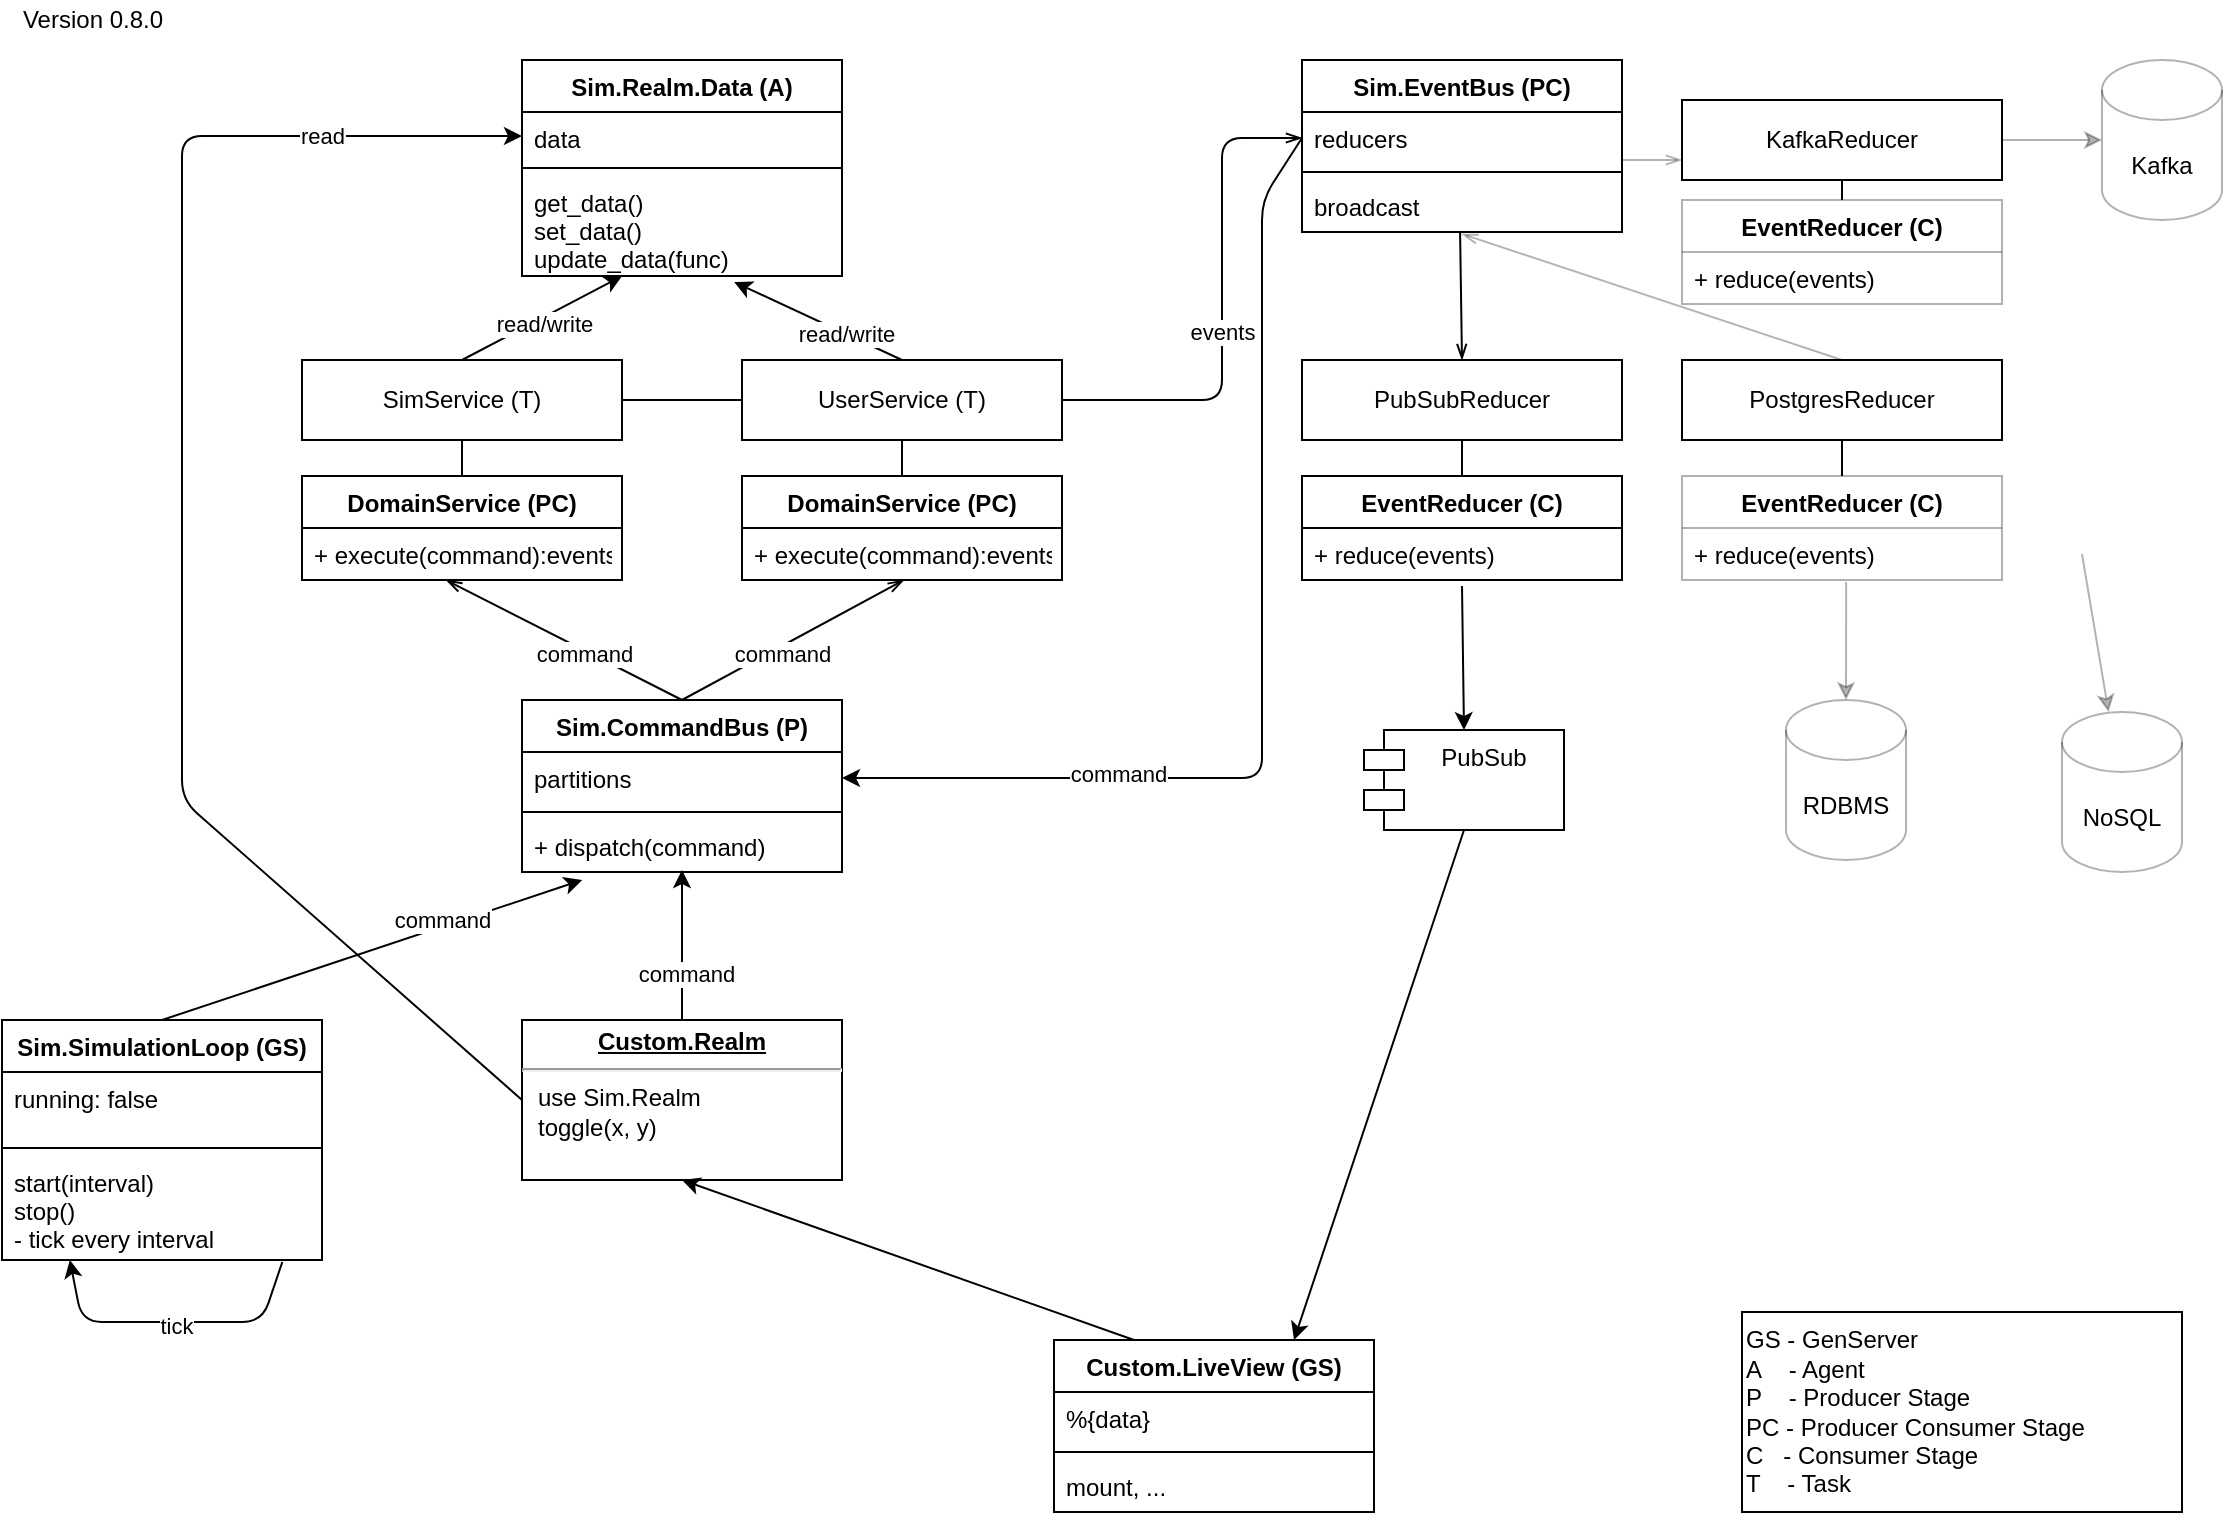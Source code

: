 <mxfile version="20.3.0" type="device"><diagram id="AdwI3hXEqUXo8Jf-QVOq" name="Page-1"><mxGraphModel dx="901" dy="587" grid="1" gridSize="10" guides="1" tooltips="1" connect="1" arrows="1" fold="1" page="1" pageScale="1" pageWidth="1169" pageHeight="827" math="0" shadow="0"><root><mxCell id="0"/><mxCell id="1" parent="0"/><mxCell id="UOPCzXccM1k2bYzfqvpx-34" value="&lt;p style=&quot;margin: 0px ; margin-top: 4px ; text-align: center ; text-decoration: underline&quot;&gt;&lt;b&gt;Custom.Realm&lt;/b&gt;&lt;/p&gt;&lt;hr&gt;&lt;p style=&quot;margin: 0px ; margin-left: 8px&quot;&gt;use Sim.Realm&lt;/p&gt;&lt;p style=&quot;margin: 0px ; margin-left: 8px&quot;&gt;toggle(x, y)&lt;/p&gt;" style="verticalAlign=top;align=left;overflow=fill;fontSize=12;fontFamily=Helvetica;html=1;" parent="1" vertex="1"><mxGeometry x="290" y="550" width="160" height="80" as="geometry"/></mxCell><mxCell id="UOPCzXccM1k2bYzfqvpx-37" style="edgeStyle=orthogonalEdgeStyle;rounded=0;orthogonalLoop=1;jettySize=auto;html=1;exitX=0.5;exitY=1;exitDx=0;exitDy=0;" parent="1" source="UOPCzXccM1k2bYzfqvpx-34" target="UOPCzXccM1k2bYzfqvpx-34" edge="1"><mxGeometry relative="1" as="geometry"/></mxCell><mxCell id="UOPCzXccM1k2bYzfqvpx-52" value="" style="endArrow=classic;html=1;entryX=0.5;entryY=1;entryDx=0;entryDy=0;exitX=0.25;exitY=0;exitDx=0;exitDy=0;" parent="1" source="UOPCzXccM1k2bYzfqvpx-47" target="UOPCzXccM1k2bYzfqvpx-34" edge="1"><mxGeometry width="50" height="50" relative="1" as="geometry"><mxPoint x="190" y="631" as="sourcePoint"/><mxPoint x="240" y="581" as="targetPoint"/></mxGeometry></mxCell><mxCell id="UOPCzXccM1k2bYzfqvpx-5" value="Sim.Realm.Data (A)" style="swimlane;fontStyle=1;align=center;verticalAlign=top;childLayout=stackLayout;horizontal=1;startSize=26;horizontalStack=0;resizeParent=1;resizeParentMax=0;resizeLast=0;collapsible=1;marginBottom=0;" parent="1" vertex="1"><mxGeometry x="290" y="70" width="160" height="108" as="geometry"/></mxCell><mxCell id="UOPCzXccM1k2bYzfqvpx-6" value="data" style="text;strokeColor=none;fillColor=none;align=left;verticalAlign=top;spacingLeft=4;spacingRight=4;overflow=hidden;rotatable=0;points=[[0,0.5],[1,0.5]];portConstraint=eastwest;" parent="UOPCzXccM1k2bYzfqvpx-5" vertex="1"><mxGeometry y="26" width="160" height="24" as="geometry"/></mxCell><mxCell id="UOPCzXccM1k2bYzfqvpx-7" value="" style="line;strokeWidth=1;fillColor=none;align=left;verticalAlign=middle;spacingTop=-1;spacingLeft=3;spacingRight=3;rotatable=0;labelPosition=right;points=[];portConstraint=eastwest;" parent="UOPCzXccM1k2bYzfqvpx-5" vertex="1"><mxGeometry y="50" width="160" height="8" as="geometry"/></mxCell><mxCell id="UOPCzXccM1k2bYzfqvpx-8" value="get_data()&#10;set_data()&#10;update_data(func)" style="text;strokeColor=none;fillColor=none;align=left;verticalAlign=top;spacingLeft=4;spacingRight=4;overflow=hidden;rotatable=0;points=[[0,0.5],[1,0.5]];portConstraint=eastwest;" parent="UOPCzXccM1k2bYzfqvpx-5" vertex="1"><mxGeometry y="58" width="160" height="50" as="geometry"/></mxCell><mxCell id="UOPCzXccM1k2bYzfqvpx-9" value="Sim.SimulationLoop (GS)" style="swimlane;fontStyle=1;align=center;verticalAlign=top;childLayout=stackLayout;horizontal=1;startSize=26;horizontalStack=0;resizeParent=1;resizeParentMax=0;resizeLast=0;collapsible=1;marginBottom=0;" parent="1" vertex="1"><mxGeometry x="30" y="550" width="160" height="120" as="geometry"/></mxCell><mxCell id="UOPCzXccM1k2bYzfqvpx-10" value="running: false" style="text;strokeColor=none;fillColor=none;align=left;verticalAlign=top;spacingLeft=4;spacingRight=4;overflow=hidden;rotatable=0;points=[[0,0.5],[1,0.5]];portConstraint=eastwest;" parent="UOPCzXccM1k2bYzfqvpx-9" vertex="1"><mxGeometry y="26" width="160" height="34" as="geometry"/></mxCell><mxCell id="UOPCzXccM1k2bYzfqvpx-11" value="" style="line;strokeWidth=1;fillColor=none;align=left;verticalAlign=middle;spacingTop=-1;spacingLeft=3;spacingRight=3;rotatable=0;labelPosition=right;points=[];portConstraint=eastwest;" parent="UOPCzXccM1k2bYzfqvpx-9" vertex="1"><mxGeometry y="60" width="160" height="8" as="geometry"/></mxCell><mxCell id="UOPCzXccM1k2bYzfqvpx-12" value="start(interval)&#10;stop()&#10;- tick every interval" style="text;strokeColor=none;fillColor=none;align=left;verticalAlign=top;spacingLeft=4;spacingRight=4;overflow=hidden;rotatable=0;points=[[0,0.5],[1,0.5]];portConstraint=eastwest;" parent="UOPCzXccM1k2bYzfqvpx-9" vertex="1"><mxGeometry y="68" width="160" height="52" as="geometry"/></mxCell><mxCell id="UOPCzXccM1k2bYzfqvpx-57" value="" style="endArrow=classic;html=1;entryX=0.212;entryY=1;entryDx=0;entryDy=0;entryPerimeter=0;exitX=0.876;exitY=1.019;exitDx=0;exitDy=0;exitPerimeter=0;" parent="UOPCzXccM1k2bYzfqvpx-9" source="UOPCzXccM1k2bYzfqvpx-12" target="UOPCzXccM1k2bYzfqvpx-12" edge="1"><mxGeometry width="50" height="50" relative="1" as="geometry"><mxPoint x="170" y="130" as="sourcePoint"/><mxPoint x="140" y="170" as="targetPoint"/><Array as="points"><mxPoint x="130" y="151"/><mxPoint x="40" y="151"/></Array></mxGeometry></mxCell><mxCell id="UOPCzXccM1k2bYzfqvpx-58" value="tick" style="edgeLabel;html=1;align=center;verticalAlign=middle;resizable=0;points=[];" parent="UOPCzXccM1k2bYzfqvpx-57" vertex="1" connectable="0"><mxGeometry x="-0.021" y="1" relative="1" as="geometry"><mxPoint y="1" as="offset"/></mxGeometry></mxCell><mxCell id="UOPCzXccM1k2bYzfqvpx-47" value="Custom.LiveView (GS)" style="swimlane;fontStyle=1;align=center;verticalAlign=top;childLayout=stackLayout;horizontal=1;startSize=26;horizontalStack=0;resizeParent=1;resizeParentMax=0;resizeLast=0;collapsible=1;marginBottom=0;" parent="1" vertex="1"><mxGeometry x="556" y="710" width="160" height="86" as="geometry"/></mxCell><mxCell id="UOPCzXccM1k2bYzfqvpx-48" value="%{data}" style="text;strokeColor=none;fillColor=none;align=left;verticalAlign=top;spacingLeft=4;spacingRight=4;overflow=hidden;rotatable=0;points=[[0,0.5],[1,0.5]];portConstraint=eastwest;" parent="UOPCzXccM1k2bYzfqvpx-47" vertex="1"><mxGeometry y="26" width="160" height="26" as="geometry"/></mxCell><mxCell id="UOPCzXccM1k2bYzfqvpx-49" value="" style="line;strokeWidth=1;fillColor=none;align=left;verticalAlign=middle;spacingTop=-1;spacingLeft=3;spacingRight=3;rotatable=0;labelPosition=right;points=[];portConstraint=eastwest;" parent="UOPCzXccM1k2bYzfqvpx-47" vertex="1"><mxGeometry y="52" width="160" height="8" as="geometry"/></mxCell><mxCell id="UOPCzXccM1k2bYzfqvpx-50" value="mount, ..." style="text;strokeColor=none;fillColor=none;align=left;verticalAlign=top;spacingLeft=4;spacingRight=4;overflow=hidden;rotatable=0;points=[[0,0.5],[1,0.5]];portConstraint=eastwest;" parent="UOPCzXccM1k2bYzfqvpx-47" vertex="1"><mxGeometry y="60" width="160" height="26" as="geometry"/></mxCell><mxCell id="2" value="Sim.CommandBus (P)" style="swimlane;fontStyle=1;align=center;verticalAlign=top;childLayout=stackLayout;horizontal=1;startSize=26;horizontalStack=0;resizeParent=1;resizeParentMax=0;resizeLast=0;collapsible=1;marginBottom=0;" parent="1" vertex="1"><mxGeometry x="290" y="390" width="160" height="86" as="geometry"/></mxCell><mxCell id="3" value="partitions" style="text;strokeColor=none;fillColor=none;align=left;verticalAlign=top;spacingLeft=4;spacingRight=4;overflow=hidden;rotatable=0;points=[[0,0.5],[1,0.5]];portConstraint=eastwest;" parent="2" vertex="1"><mxGeometry y="26" width="160" height="26" as="geometry"/></mxCell><mxCell id="4" value="" style="line;strokeWidth=1;fillColor=none;align=left;verticalAlign=middle;spacingTop=-1;spacingLeft=3;spacingRight=3;rotatable=0;labelPosition=right;points=[];portConstraint=eastwest;" parent="2" vertex="1"><mxGeometry y="52" width="160" height="8" as="geometry"/></mxCell><mxCell id="5" value="+ dispatch(command)" style="text;strokeColor=none;fillColor=none;align=left;verticalAlign=top;spacingLeft=4;spacingRight=4;overflow=hidden;rotatable=0;points=[[0,0.5],[1,0.5]];portConstraint=eastwest;" parent="2" vertex="1"><mxGeometry y="60" width="160" height="26" as="geometry"/></mxCell><mxCell id="6" value="DomainService (PC)" style="swimlane;fontStyle=1;align=center;verticalAlign=top;childLayout=stackLayout;horizontal=1;startSize=26;horizontalStack=0;resizeParent=1;resizeParentMax=0;resizeLast=0;collapsible=1;marginBottom=0;" parent="1" vertex="1"><mxGeometry x="180" y="278" width="160" height="52" as="geometry"/></mxCell><mxCell id="9" value="+ execute(command):events" style="text;strokeColor=none;fillColor=none;align=left;verticalAlign=top;spacingLeft=4;spacingRight=4;overflow=hidden;rotatable=0;points=[[0,0.5],[1,0.5]];portConstraint=eastwest;" parent="6" vertex="1"><mxGeometry y="26" width="160" height="26" as="geometry"/></mxCell><mxCell id="10" value="DomainService (PC)" style="swimlane;fontStyle=1;align=center;verticalAlign=top;childLayout=stackLayout;horizontal=1;startSize=26;horizontalStack=0;resizeParent=1;resizeParentMax=0;resizeLast=0;collapsible=1;marginBottom=0;" parent="1" vertex="1"><mxGeometry x="400" y="278" width="160" height="52" as="geometry"/></mxCell><mxCell id="13" value="+ execute(command):events" style="text;strokeColor=none;fillColor=none;align=left;verticalAlign=top;spacingLeft=4;spacingRight=4;overflow=hidden;rotatable=0;points=[[0,0.5],[1,0.5]];portConstraint=eastwest;" parent="10" vertex="1"><mxGeometry y="26" width="160" height="26" as="geometry"/></mxCell><mxCell id="14" value="Sim.EventBus (PC)" style="swimlane;fontStyle=1;align=center;verticalAlign=top;childLayout=stackLayout;horizontal=1;startSize=26;horizontalStack=0;resizeParent=1;resizeParentMax=0;resizeLast=0;collapsible=1;marginBottom=0;" parent="1" vertex="1"><mxGeometry x="680" y="70" width="160" height="86" as="geometry"/></mxCell><mxCell id="15" value="reducers" style="text;strokeColor=none;fillColor=none;align=left;verticalAlign=top;spacingLeft=4;spacingRight=4;overflow=hidden;rotatable=0;points=[[0,0.5],[1,0.5]];portConstraint=eastwest;" parent="14" vertex="1"><mxGeometry y="26" width="160" height="26" as="geometry"/></mxCell><mxCell id="16" value="" style="line;strokeWidth=1;fillColor=none;align=left;verticalAlign=middle;spacingTop=-1;spacingLeft=3;spacingRight=3;rotatable=0;labelPosition=right;points=[];portConstraint=eastwest;" parent="14" vertex="1"><mxGeometry y="52" width="160" height="8" as="geometry"/></mxCell><mxCell id="17" value="broadcast" style="text;strokeColor=none;fillColor=none;align=left;verticalAlign=top;spacingLeft=4;spacingRight=4;overflow=hidden;rotatable=0;points=[[0,0.5],[1,0.5]];portConstraint=eastwest;" parent="14" vertex="1"><mxGeometry y="60" width="160" height="26" as="geometry"/></mxCell><mxCell id="18" value="EventReducer (C)" style="swimlane;fontStyle=1;align=center;verticalAlign=top;childLayout=stackLayout;horizontal=1;startSize=26;horizontalStack=0;resizeParent=1;resizeParentMax=0;resizeLast=0;collapsible=1;marginBottom=0;" parent="1" vertex="1"><mxGeometry x="680" y="278" width="160" height="52" as="geometry"/></mxCell><mxCell id="21" value="+ reduce(events)" style="text;strokeColor=none;fillColor=none;align=left;verticalAlign=top;spacingLeft=4;spacingRight=4;overflow=hidden;rotatable=0;points=[[0,0.5],[1,0.5]];portConstraint=eastwest;" parent="18" vertex="1"><mxGeometry y="26" width="160" height="26" as="geometry"/></mxCell><mxCell id="22" value="PubSub" style="shape=module;align=left;spacingLeft=20;align=center;verticalAlign=top;" parent="1" vertex="1"><mxGeometry x="711" y="405" width="100" height="50" as="geometry"/></mxCell><mxCell id="23" value="RDBMS" style="shape=cylinder3;whiteSpace=wrap;html=1;boundedLbl=1;backgroundOutline=1;size=15;opacity=30;" parent="1" vertex="1"><mxGeometry x="922" y="390" width="60" height="80" as="geometry"/></mxCell><mxCell id="24" value="NoSQL" style="shape=cylinder3;whiteSpace=wrap;html=1;boundedLbl=1;backgroundOutline=1;size=15;opacity=30;" parent="1" vertex="1"><mxGeometry x="1060" y="396" width="60" height="80" as="geometry"/></mxCell><mxCell id="25" value="" style="endArrow=classic;html=1;exitX=0.5;exitY=1;exitDx=0;exitDy=0;entryX=0.75;entryY=0;entryDx=0;entryDy=0;" parent="1" source="22" target="UOPCzXccM1k2bYzfqvpx-47" edge="1"><mxGeometry width="50" height="50" relative="1" as="geometry"><mxPoint x="600" y="660" as="sourcePoint"/><mxPoint x="850" y="670" as="targetPoint"/></mxGeometry></mxCell><mxCell id="26" value="" style="endArrow=classic;html=1;exitX=0.5;exitY=0;exitDx=0;exitDy=0;entryX=0.5;entryY=0.962;entryDx=0;entryDy=0;entryPerimeter=0;" parent="1" source="UOPCzXccM1k2bYzfqvpx-34" target="5" edge="1"><mxGeometry width="50" height="50" relative="1" as="geometry"><mxPoint x="560" y="400" as="sourcePoint"/><mxPoint x="610" y="350" as="targetPoint"/></mxGeometry></mxCell><mxCell id="48" value="command" style="edgeLabel;html=1;align=center;verticalAlign=middle;resizable=0;points=[];" parent="26" vertex="1" connectable="0"><mxGeometry x="-0.374" y="-2" relative="1" as="geometry"><mxPoint as="offset"/></mxGeometry></mxCell><mxCell id="27" value="" style="endArrow=openThin;html=1;exitX=0.5;exitY=0;exitDx=0;exitDy=0;entryX=0.506;entryY=1;entryDx=0;entryDy=0;entryPerimeter=0;startArrow=none;startFill=0;endFill=0;" parent="1" source="2" target="13" edge="1"><mxGeometry width="50" height="50" relative="1" as="geometry"><mxPoint x="560" y="400" as="sourcePoint"/><mxPoint x="481" y="297" as="targetPoint"/></mxGeometry></mxCell><mxCell id="47" value="command" style="edgeLabel;html=1;align=center;verticalAlign=middle;resizable=0;points=[];" parent="27" vertex="1" connectable="0"><mxGeometry x="-0.138" y="-3" relative="1" as="geometry"><mxPoint as="offset"/></mxGeometry></mxCell><mxCell id="28" value="" style="endArrow=openThin;html=1;exitX=0.5;exitY=0;exitDx=0;exitDy=0;entryX=0.45;entryY=1;entryDx=0;entryDy=0;entryPerimeter=0;endFill=0;startArrow=none;startFill=0;" parent="1" source="2" target="9" edge="1"><mxGeometry width="50" height="50" relative="1" as="geometry"><mxPoint x="560" y="400" as="sourcePoint"/><mxPoint x="610" y="350" as="targetPoint"/></mxGeometry></mxCell><mxCell id="46" value="command" style="edgeLabel;html=1;align=center;verticalAlign=middle;resizable=0;points=[];" parent="28" vertex="1" connectable="0"><mxGeometry x="-0.311" y="1" relative="1" as="geometry"><mxPoint x="-8.54" y="-4" as="offset"/></mxGeometry></mxCell><mxCell id="29" value="" style="endArrow=classic;html=1;exitX=0.5;exitY=0;exitDx=0;exitDy=0;entryX=0.188;entryY=1.154;entryDx=0;entryDy=0;entryPerimeter=0;" parent="1" source="UOPCzXccM1k2bYzfqvpx-9" target="5" edge="1"><mxGeometry width="50" height="50" relative="1" as="geometry"><mxPoint x="160" y="610" as="sourcePoint"/><mxPoint x="210" y="560" as="targetPoint"/></mxGeometry></mxCell><mxCell id="49" value="command" style="edgeLabel;html=1;align=center;verticalAlign=middle;resizable=0;points=[];" parent="29" vertex="1" connectable="0"><mxGeometry x="-0.223" y="2" relative="1" as="geometry"><mxPoint x="59" y="-21" as="offset"/></mxGeometry></mxCell><mxCell id="30" value="" style="endArrow=classic;html=1;exitX=0.5;exitY=0;exitDx=0;exitDy=0;entryX=0.313;entryY=1;entryDx=0;entryDy=0;entryPerimeter=0;" parent="1" source="hB40wDocYYzdsAfpNiLK-57" target="UOPCzXccM1k2bYzfqvpx-8" edge="1"><mxGeometry width="50" height="50" relative="1" as="geometry"><mxPoint x="410" y="210" as="sourcePoint"/><mxPoint x="360" y="180" as="targetPoint"/></mxGeometry></mxCell><mxCell id="44" value="read/write" style="edgeLabel;html=1;align=center;verticalAlign=middle;resizable=0;points=[];" parent="30" vertex="1" connectable="0"><mxGeometry x="-0.013" y="-3" relative="1" as="geometry"><mxPoint as="offset"/></mxGeometry></mxCell><mxCell id="31" value="" style="endArrow=classic;html=1;entryX=0.663;entryY=1.06;entryDx=0;entryDy=0;entryPerimeter=0;exitX=0.5;exitY=0;exitDx=0;exitDy=0;" parent="1" source="hB40wDocYYzdsAfpNiLK-59" target="UOPCzXccM1k2bYzfqvpx-8" edge="1"><mxGeometry width="50" height="50" relative="1" as="geometry"><mxPoint x="500" y="200" as="sourcePoint"/><mxPoint x="460" y="160" as="targetPoint"/></mxGeometry></mxCell><mxCell id="RB4M3bn2JaG26RJC2cjO-56" value="read/write" style="edgeLabel;html=1;align=center;verticalAlign=middle;resizable=0;points=[];" vertex="1" connectable="0" parent="31"><mxGeometry x="-0.325" relative="1" as="geometry"><mxPoint as="offset"/></mxGeometry></mxCell><mxCell id="32" value="EventReducer (C)" style="swimlane;fontStyle=1;align=center;verticalAlign=top;childLayout=stackLayout;horizontal=1;startSize=26;horizontalStack=0;resizeParent=1;resizeParentMax=0;resizeLast=0;collapsible=1;marginBottom=0;opacity=30;" parent="1" vertex="1"><mxGeometry x="870" y="278" width="160" height="52" as="geometry"/></mxCell><mxCell id="35" value="+ reduce(events)" style="text;strokeColor=none;fillColor=none;align=left;verticalAlign=top;spacingLeft=4;spacingRight=4;overflow=hidden;rotatable=0;points=[[0,0.5],[1,0.5]];portConstraint=eastwest;opacity=30;" parent="32" vertex="1"><mxGeometry y="26" width="160" height="26" as="geometry"/></mxCell><mxCell id="36" value="" style="endArrow=none;html=1;exitX=0.5;exitY=1;exitDx=0;exitDy=0;entryX=0.5;entryY=0;entryDx=0;entryDy=0;endFill=0;startArrow=none;startFill=0;" parent="1" source="hB40wDocYYzdsAfpNiLK-68" target="18" edge="1"><mxGeometry width="50" height="50" relative="1" as="geometry"><mxPoint x="570" y="260" as="sourcePoint"/><mxPoint x="620" y="210" as="targetPoint"/></mxGeometry></mxCell><mxCell id="38" value="" style="endArrow=none;html=1;entryX=0.5;entryY=0;entryDx=0;entryDy=0;opacity=30;startArrow=openThin;startFill=0;endFill=0;" parent="1" target="hB40wDocYYzdsAfpNiLK-72" edge="1"><mxGeometry width="50" height="50" relative="1" as="geometry"><mxPoint x="760" y="157" as="sourcePoint"/><mxPoint x="620" y="210" as="targetPoint"/></mxGeometry></mxCell><mxCell id="39" value="" style="endArrow=classic;html=1;entryX=0.5;entryY=0;entryDx=0;entryDy=0;exitX=0.5;exitY=1.115;exitDx=0;exitDy=0;exitPerimeter=0;" parent="1" source="21" target="22" edge="1"><mxGeometry width="50" height="50" relative="1" as="geometry"><mxPoint x="770" y="360" as="sourcePoint"/><mxPoint x="620" y="370" as="targetPoint"/></mxGeometry></mxCell><mxCell id="40" value="" style="endArrow=classic;html=1;entryX=0.5;entryY=0;entryDx=0;entryDy=0;entryPerimeter=0;opacity=30;exitX=0.513;exitY=1.038;exitDx=0;exitDy=0;exitPerimeter=0;" parent="1" source="35" target="23" edge="1"><mxGeometry width="50" height="50" relative="1" as="geometry"><mxPoint x="920" y="340" as="sourcePoint"/><mxPoint x="620" y="370" as="targetPoint"/></mxGeometry></mxCell><mxCell id="41" value="" style="endArrow=classic;html=1;opacity=30;" parent="1" target="24" edge="1"><mxGeometry width="50" height="50" relative="1" as="geometry"><mxPoint x="1070" y="317" as="sourcePoint"/><mxPoint x="620" y="370" as="targetPoint"/></mxGeometry></mxCell><mxCell id="42" value="" style="endArrow=openThin;html=1;exitX=1;exitY=0.5;exitDx=0;exitDy=0;entryX=0;entryY=0.5;entryDx=0;entryDy=0;endFill=0;startArrow=none;startFill=0;" parent="1" source="hB40wDocYYzdsAfpNiLK-59" target="15" edge="1"><mxGeometry width="50" height="50" relative="1" as="geometry"><mxPoint x="570" y="280" as="sourcePoint"/><mxPoint x="620" y="230" as="targetPoint"/><Array as="points"><mxPoint x="640" y="240"/><mxPoint x="640" y="109"/></Array></mxGeometry></mxCell><mxCell id="43" value="events" style="edgeLabel;html=1;align=center;verticalAlign=middle;resizable=0;points=[];" parent="42" vertex="1" connectable="0"><mxGeometry x="-0.092" relative="1" as="geometry"><mxPoint as="offset"/></mxGeometry></mxCell><mxCell id="50" value="Kafka" style="shape=cylinder3;whiteSpace=wrap;html=1;boundedLbl=1;backgroundOutline=1;size=15;opacity=30;" parent="1" vertex="1"><mxGeometry x="1080" y="70" width="60" height="80" as="geometry"/></mxCell><mxCell id="51" value="EventReducer (C)" style="swimlane;fontStyle=1;align=center;verticalAlign=top;childLayout=stackLayout;horizontal=1;startSize=26;horizontalStack=0;resizeParent=1;resizeParentMax=0;resizeLast=0;collapsible=1;marginBottom=0;opacity=30;" parent="1" vertex="1"><mxGeometry x="870" y="140" width="160" height="52" as="geometry"/></mxCell><mxCell id="54" value="+ reduce(events)" style="text;strokeColor=none;fillColor=none;align=left;verticalAlign=top;spacingLeft=4;spacingRight=4;overflow=hidden;rotatable=0;points=[[0,0.5],[1,0.5]];portConstraint=eastwest;opacity=30;" parent="51" vertex="1"><mxGeometry y="26" width="160" height="26" as="geometry"/></mxCell><mxCell id="55" value="" style="endArrow=classic;html=1;exitX=1;exitY=0.5;exitDx=0;exitDy=0;entryX=0;entryY=0.5;entryDx=0;entryDy=0;entryPerimeter=0;opacity=30;" parent="1" source="hB40wDocYYzdsAfpNiLK-70" target="50" edge="1"><mxGeometry width="50" height="50" relative="1" as="geometry"><mxPoint x="1040" y="120" as="sourcePoint"/><mxPoint x="580" y="292" as="targetPoint"/></mxGeometry></mxCell><mxCell id="56" value="" style="endArrow=openThin;html=1;entryX=0;entryY=0.75;entryDx=0;entryDy=0;opacity=30;startArrow=none;startFill=0;endFill=0;" parent="1" target="hB40wDocYYzdsAfpNiLK-70" edge="1"><mxGeometry width="50" height="50" relative="1" as="geometry"><mxPoint x="840" y="120" as="sourcePoint"/><mxPoint x="880" y="120" as="targetPoint"/></mxGeometry></mxCell><mxCell id="hB40wDocYYzdsAfpNiLK-57" value="SimService (T)" style="rounded=0;whiteSpace=wrap;html=1;" parent="1" vertex="1"><mxGeometry x="180" y="220" width="160" height="40" as="geometry"/></mxCell><mxCell id="hB40wDocYYzdsAfpNiLK-58" value="" style="endArrow=none;html=1;rounded=0;entryX=0.5;entryY=1;entryDx=0;entryDy=0;exitX=0.5;exitY=0;exitDx=0;exitDy=0;" parent="1" source="6" target="hB40wDocYYzdsAfpNiLK-57" edge="1"><mxGeometry width="50" height="50" relative="1" as="geometry"><mxPoint x="450" y="380" as="sourcePoint"/><mxPoint x="500" y="330" as="targetPoint"/></mxGeometry></mxCell><mxCell id="hB40wDocYYzdsAfpNiLK-59" value="UserService (T)" style="rounded=0;whiteSpace=wrap;html=1;" parent="1" vertex="1"><mxGeometry x="400" y="220" width="160" height="40" as="geometry"/></mxCell><mxCell id="hB40wDocYYzdsAfpNiLK-61" value="" style="endArrow=none;html=1;rounded=0;entryX=0.5;entryY=1;entryDx=0;entryDy=0;exitX=0.5;exitY=0;exitDx=0;exitDy=0;" parent="1" source="10" target="hB40wDocYYzdsAfpNiLK-59" edge="1"><mxGeometry width="50" height="50" relative="1" as="geometry"><mxPoint x="450" y="380" as="sourcePoint"/><mxPoint x="500" y="330" as="targetPoint"/></mxGeometry></mxCell><mxCell id="hB40wDocYYzdsAfpNiLK-62" value="" style="endArrow=none;html=1;rounded=0;exitX=1;exitY=0.5;exitDx=0;exitDy=0;entryX=0;entryY=0.5;entryDx=0;entryDy=0;" parent="1" source="hB40wDocYYzdsAfpNiLK-57" target="hB40wDocYYzdsAfpNiLK-59" edge="1"><mxGeometry width="50" height="50" relative="1" as="geometry"><mxPoint x="450" y="350" as="sourcePoint"/><mxPoint x="500" y="300" as="targetPoint"/></mxGeometry></mxCell><mxCell id="hB40wDocYYzdsAfpNiLK-64" value="GS - GenServer&lt;br&gt;A&amp;nbsp; &amp;nbsp; - Agent&lt;br&gt;P&amp;nbsp; &amp;nbsp; - Producer Stage&lt;br&gt;PC - Producer Consumer Stage&lt;br&gt;C&amp;nbsp; &amp;nbsp;- Consumer Stage&lt;br&gt;T&amp;nbsp; &amp;nbsp; - Task" style="rounded=0;whiteSpace=wrap;html=1;align=left;" parent="1" vertex="1"><mxGeometry x="900" y="696" width="220" height="100" as="geometry"/></mxCell><mxCell id="hB40wDocYYzdsAfpNiLK-65" value="Version 0.8.0" style="text;html=1;align=center;verticalAlign=middle;resizable=0;points=[];autosize=1;strokeColor=none;fillColor=none;" parent="1" vertex="1"><mxGeometry x="30" y="40" width="90" height="20" as="geometry"/></mxCell><mxCell id="hB40wDocYYzdsAfpNiLK-68" value="PubSubReducer" style="rounded=0;whiteSpace=wrap;html=1;" parent="1" vertex="1"><mxGeometry x="680" y="220" width="160" height="40" as="geometry"/></mxCell><mxCell id="hB40wDocYYzdsAfpNiLK-69" value="" style="endArrow=openThin;html=1;exitX=0.494;exitY=1;exitDx=0;exitDy=0;exitPerimeter=0;entryX=0.5;entryY=0;entryDx=0;entryDy=0;endFill=0;startArrow=none;startFill=0;" parent="1" source="17" target="hB40wDocYYzdsAfpNiLK-68" edge="1"><mxGeometry width="50" height="50" relative="1" as="geometry"><mxPoint x="759.04" y="156" as="sourcePoint"/><mxPoint x="760" y="278" as="targetPoint"/></mxGeometry></mxCell><mxCell id="hB40wDocYYzdsAfpNiLK-70" value="KafkaReducer" style="rounded=0;whiteSpace=wrap;html=1;" parent="1" vertex="1"><mxGeometry x="870" y="90" width="160" height="40" as="geometry"/></mxCell><mxCell id="hB40wDocYYzdsAfpNiLK-72" value="PostgresReducer" style="rounded=0;whiteSpace=wrap;html=1;" parent="1" vertex="1"><mxGeometry x="870" y="220" width="160" height="40" as="geometry"/></mxCell><mxCell id="hB40wDocYYzdsAfpNiLK-74" value="" style="endArrow=none;html=1;rounded=0;entryX=0.5;entryY=1;entryDx=0;entryDy=0;exitX=0.5;exitY=0;exitDx=0;exitDy=0;" parent="1" source="32" target="hB40wDocYYzdsAfpNiLK-72" edge="1"><mxGeometry width="50" height="50" relative="1" as="geometry"><mxPoint x="670" y="350" as="sourcePoint"/><mxPoint x="720" y="300" as="targetPoint"/></mxGeometry></mxCell><mxCell id="hB40wDocYYzdsAfpNiLK-75" value="" style="endArrow=none;html=1;rounded=0;entryX=0.5;entryY=1;entryDx=0;entryDy=0;exitX=0.5;exitY=0;exitDx=0;exitDy=0;" parent="1" source="51" target="hB40wDocYYzdsAfpNiLK-70" edge="1"><mxGeometry width="50" height="50" relative="1" as="geometry"><mxPoint x="950" y="308" as="sourcePoint"/><mxPoint x="950" y="290" as="targetPoint"/></mxGeometry></mxCell><mxCell id="WZIZjPha1K02m6V-Bmab-57" value="" style="endArrow=classic;html=1;rounded=1;exitX=0;exitY=0.5;exitDx=0;exitDy=0;entryX=1;entryY=0.5;entryDx=0;entryDy=0;" parent="1" source="15" target="3" edge="1"><mxGeometry width="50" height="50" relative="1" as="geometry"><mxPoint x="500" y="340" as="sourcePoint"/><mxPoint x="550" y="290" as="targetPoint"/><Array as="points"><mxPoint x="660" y="140"/><mxPoint x="660" y="429"/></Array></mxGeometry></mxCell><mxCell id="WZIZjPha1K02m6V-Bmab-58" value="command" style="edgeLabel;html=1;align=center;verticalAlign=middle;resizable=0;points=[];" parent="WZIZjPha1K02m6V-Bmab-57" vertex="1" connectable="0"><mxGeometry x="0.485" y="-2" relative="1" as="geometry"><mxPoint as="offset"/></mxGeometry></mxCell><mxCell id="wPTmXIUojOXDEbwlNeIO-56" value="" style="endArrow=classic;html=1;exitX=0;exitY=0.5;exitDx=0;exitDy=0;entryX=0;entryY=0.5;entryDx=0;entryDy=0;" parent="1" source="UOPCzXccM1k2bYzfqvpx-34" target="UOPCzXccM1k2bYzfqvpx-6" edge="1"><mxGeometry width="50" height="50" relative="1" as="geometry"><mxPoint x="120" y="560" as="sourcePoint"/><mxPoint x="330.08" y="490.004" as="targetPoint"/><Array as="points"><mxPoint x="120" y="440"/><mxPoint x="120" y="108"/></Array></mxGeometry></mxCell><mxCell id="wPTmXIUojOXDEbwlNeIO-57" value="read" style="edgeLabel;html=1;align=center;verticalAlign=middle;resizable=0;points=[];" parent="wPTmXIUojOXDEbwlNeIO-56" vertex="1" connectable="0"><mxGeometry x="-0.223" y="2" relative="1" as="geometry"><mxPoint x="72" y="-276" as="offset"/></mxGeometry></mxCell></root></mxGraphModel></diagram></mxfile>